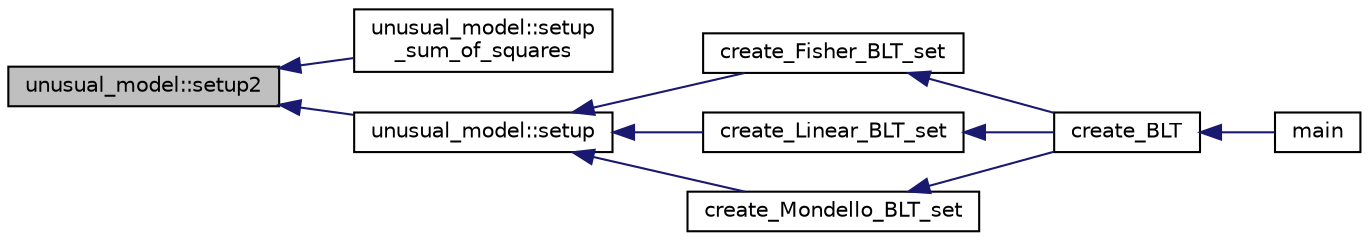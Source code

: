 digraph "unusual_model::setup2"
{
  edge [fontname="Helvetica",fontsize="10",labelfontname="Helvetica",labelfontsize="10"];
  node [fontname="Helvetica",fontsize="10",shape=record];
  rankdir="LR";
  Node611 [label="unusual_model::setup2",height=0.2,width=0.4,color="black", fillcolor="grey75", style="filled", fontcolor="black"];
  Node611 -> Node612 [dir="back",color="midnightblue",fontsize="10",style="solid",fontname="Helvetica"];
  Node612 [label="unusual_model::setup\l_sum_of_squares",height=0.2,width=0.4,color="black", fillcolor="white", style="filled",URL="$dc/d50/classunusual__model.html#ab330b51451b34a5291ee5707ef725eff"];
  Node611 -> Node613 [dir="back",color="midnightblue",fontsize="10",style="solid",fontname="Helvetica"];
  Node613 [label="unusual_model::setup",height=0.2,width=0.4,color="black", fillcolor="white", style="filled",URL="$dc/d50/classunusual__model.html#adb517fd342dd2ed2d0cc117211ac1c0d"];
  Node613 -> Node614 [dir="back",color="midnightblue",fontsize="10",style="solid",fontname="Helvetica"];
  Node614 [label="create_Fisher_BLT_set",height=0.2,width=0.4,color="black", fillcolor="white", style="filled",URL="$d4/d67/geometry_8h.html#ad970fc96c238a422a64338691f8b91cc"];
  Node614 -> Node615 [dir="back",color="midnightblue",fontsize="10",style="solid",fontname="Helvetica"];
  Node615 [label="create_BLT",height=0.2,width=0.4,color="black", fillcolor="white", style="filled",URL="$d4/d67/geometry_8h.html#a5a6f4081a90668e2e95f8e4886d241d9"];
  Node615 -> Node616 [dir="back",color="midnightblue",fontsize="10",style="solid",fontname="Helvetica"];
  Node616 [label="main",height=0.2,width=0.4,color="black", fillcolor="white", style="filled",URL="$d4/d6e/make__something_8_c.html#a217dbf8b442f20279ea00b898af96f52"];
  Node613 -> Node617 [dir="back",color="midnightblue",fontsize="10",style="solid",fontname="Helvetica"];
  Node617 [label="create_Linear_BLT_set",height=0.2,width=0.4,color="black", fillcolor="white", style="filled",URL="$d4/d67/geometry_8h.html#a9a35af1dd478ad49c6922240bfff89dd"];
  Node617 -> Node615 [dir="back",color="midnightblue",fontsize="10",style="solid",fontname="Helvetica"];
  Node613 -> Node618 [dir="back",color="midnightblue",fontsize="10",style="solid",fontname="Helvetica"];
  Node618 [label="create_Mondello_BLT_set",height=0.2,width=0.4,color="black", fillcolor="white", style="filled",URL="$d4/d67/geometry_8h.html#ab6f68b0ad3b8ccc37d88073576930ea8"];
  Node618 -> Node615 [dir="back",color="midnightblue",fontsize="10",style="solid",fontname="Helvetica"];
}
